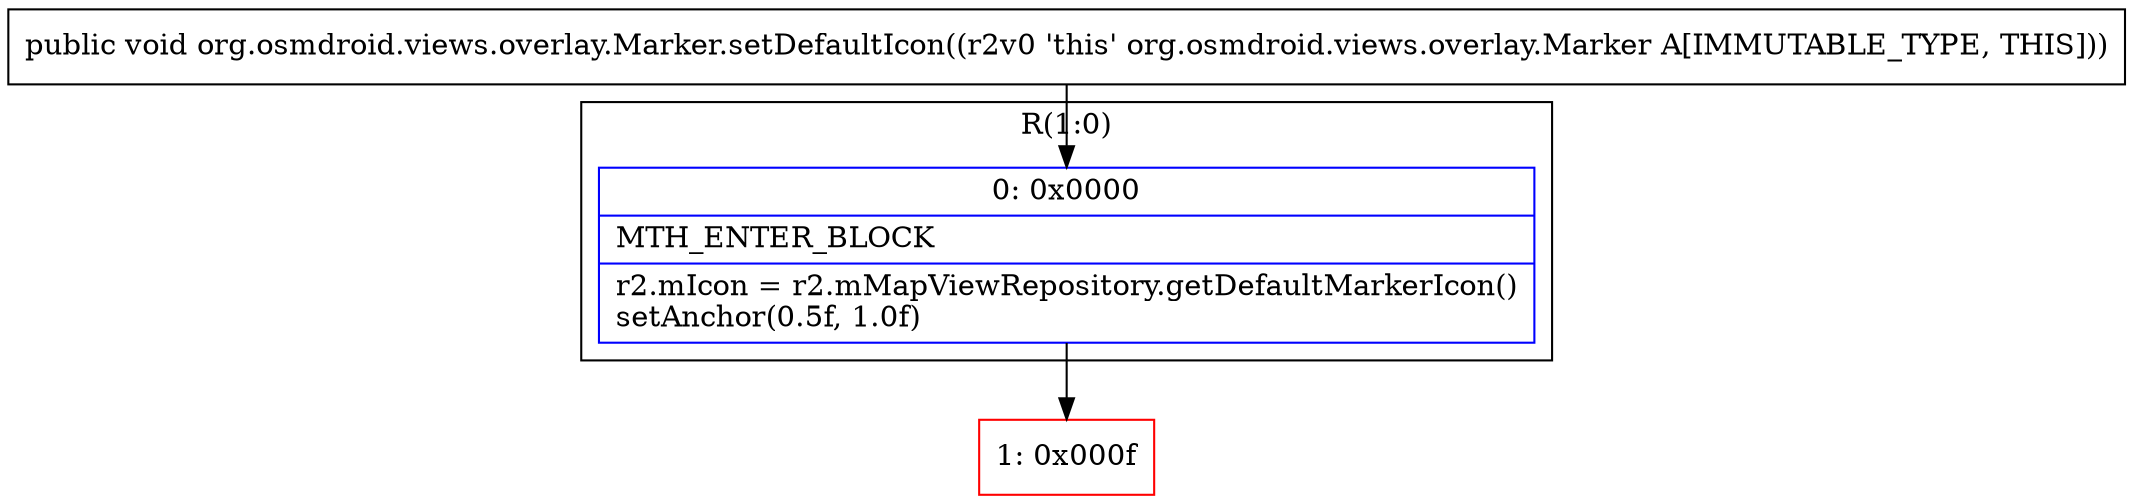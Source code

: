 digraph "CFG fororg.osmdroid.views.overlay.Marker.setDefaultIcon()V" {
subgraph cluster_Region_1593361792 {
label = "R(1:0)";
node [shape=record,color=blue];
Node_0 [shape=record,label="{0\:\ 0x0000|MTH_ENTER_BLOCK\l|r2.mIcon = r2.mMapViewRepository.getDefaultMarkerIcon()\lsetAnchor(0.5f, 1.0f)\l}"];
}
Node_1 [shape=record,color=red,label="{1\:\ 0x000f}"];
MethodNode[shape=record,label="{public void org.osmdroid.views.overlay.Marker.setDefaultIcon((r2v0 'this' org.osmdroid.views.overlay.Marker A[IMMUTABLE_TYPE, THIS])) }"];
MethodNode -> Node_0;
Node_0 -> Node_1;
}

